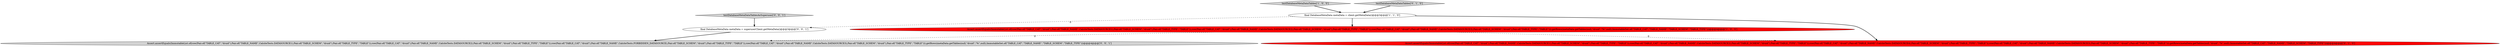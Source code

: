 digraph {
7 [style = filled, label = "Assert.assertEquals(ImmutableList.of(row(Pair.of(\"TABLE_CAT\",\"druid\"),Pair.of(\"TABLE_NAME\",CalciteTests.DATASOURCE1),Pair.of(\"TABLE_SCHEM\",\"druid\"),Pair.of(\"TABLE_TYPE\",\"TABLE\")),row(Pair.of(\"TABLE_CAT\",\"druid\"),Pair.of(\"TABLE_NAME\",CalciteTests.DATASOURCE2),Pair.of(\"TABLE_SCHEM\",\"druid\"),Pair.of(\"TABLE_TYPE\",\"TABLE\")),row(Pair.of(\"TABLE_CAT\",\"druid\"),Pair.of(\"TABLE_NAME\",CalciteTests.FORBIDDEN_DATASOURCE),Pair.of(\"TABLE_SCHEM\",\"druid\"),Pair.of(\"TABLE_TYPE\",\"TABLE\")),row(Pair.of(\"TABLE_CAT\",\"druid\"),Pair.of(\"TABLE_NAME\",CalciteTests.DATASOURCE3),Pair.of(\"TABLE_SCHEM\",\"druid\"),Pair.of(\"TABLE_TYPE\",\"TABLE\"))),getRows(metaData.getTables(null,\"druid\",\"%\",null),ImmutableSet.of(\"TABLE_CAT\",\"TABLE_NAME\",\"TABLE_SCHEM\",\"TABLE_TYPE\")))@@@4@@@['0', '0', '1']", fillcolor = lightgray, shape = ellipse image = "AAA0AAABBB3BBB"];
0 [style = filled, label = "final DatabaseMetaData metaData = client.getMetaData()@@@3@@@['1', '1', '0']", fillcolor = white, shape = ellipse image = "AAA0AAABBB1BBB"];
5 [style = filled, label = "testDatabaseMetaDataTablesAsSuperuser['0', '0', '1']", fillcolor = lightgray, shape = diamond image = "AAA0AAABBB3BBB"];
2 [style = filled, label = "Assert.assertEquals(ImmutableList.of(row(Pair.of(\"TABLE_CAT\",\"druid\"),Pair.of(\"TABLE_NAME\",CalciteTests.DATASOURCE1),Pair.of(\"TABLE_SCHEM\",\"druid\"),Pair.of(\"TABLE_TYPE\",\"TABLE\")),row(Pair.of(\"TABLE_CAT\",\"druid\"),Pair.of(\"TABLE_NAME\",CalciteTests.DATASOURCE2),Pair.of(\"TABLE_SCHEM\",\"druid\"),Pair.of(\"TABLE_TYPE\",\"TABLE\")),row(Pair.of(\"TABLE_CAT\",\"druid\"),Pair.of(\"TABLE_NAME\",CalciteTests.DATASOURCE3),Pair.of(\"TABLE_SCHEM\",\"druid\"),Pair.of(\"TABLE_TYPE\",\"TABLE\"))),getRows(metaData.getTables(null,\"druid\",\"%\",null),ImmutableSet.of(\"TABLE_CAT\",\"TABLE_NAME\",\"TABLE_SCHEM\",\"TABLE_TYPE\")))@@@4@@@['1', '0', '0']", fillcolor = red, shape = ellipse image = "AAA1AAABBB1BBB"];
1 [style = filled, label = "testDatabaseMetaDataTables['1', '0', '0']", fillcolor = lightgray, shape = diamond image = "AAA0AAABBB1BBB"];
6 [style = filled, label = "final DatabaseMetaData metaData = superuserClient.getMetaData()@@@3@@@['0', '0', '1']", fillcolor = white, shape = ellipse image = "AAA0AAABBB3BBB"];
4 [style = filled, label = "testDatabaseMetaDataTables['0', '1', '0']", fillcolor = lightgray, shape = diamond image = "AAA0AAABBB2BBB"];
3 [style = filled, label = "Assert.assertEquals(ImmutableList.of(row(Pair.of(\"TABLE_CAT\",\"druid\"),Pair.of(\"TABLE_NAME\",CalciteTests.DATASOURCE1),Pair.of(\"TABLE_SCHEM\",\"druid\"),Pair.of(\"TABLE_TYPE\",\"TABLE\")),row(Pair.of(\"TABLE_CAT\",\"druid\"),Pair.of(\"TABLE_NAME\",CalciteTests.DATASOURCE2),Pair.of(\"TABLE_SCHEM\",\"druid\"),Pair.of(\"TABLE_TYPE\",\"TABLE\")),row(Pair.of(\"TABLE_CAT\",\"druid\"),Pair.of(\"TABLE_NAME\",CalciteTests.DATASOURCE4),Pair.of(\"TABLE_SCHEM\",\"druid\"),Pair.of(\"TABLE_TYPE\",\"TABLE\")),row(Pair.of(\"TABLE_CAT\",\"druid\"),Pair.of(\"TABLE_NAME\",CalciteTests.DATASOURCE3),Pair.of(\"TABLE_SCHEM\",\"druid\"),Pair.of(\"TABLE_TYPE\",\"TABLE\"))),getRows(metaData.getTables(null,\"druid\",\"%\",null),ImmutableSet.of(\"TABLE_CAT\",\"TABLE_NAME\",\"TABLE_SCHEM\",\"TABLE_TYPE\")))@@@4@@@['0', '1', '0']", fillcolor = red, shape = ellipse image = "AAA1AAABBB2BBB"];
0->3 [style = bold, label=""];
0->6 [style = dashed, label="0"];
1->0 [style = bold, label=""];
5->6 [style = bold, label=""];
6->7 [style = bold, label=""];
2->3 [style = dashed, label="0"];
2->7 [style = dashed, label="0"];
4->0 [style = bold, label=""];
0->2 [style = bold, label=""];
}
